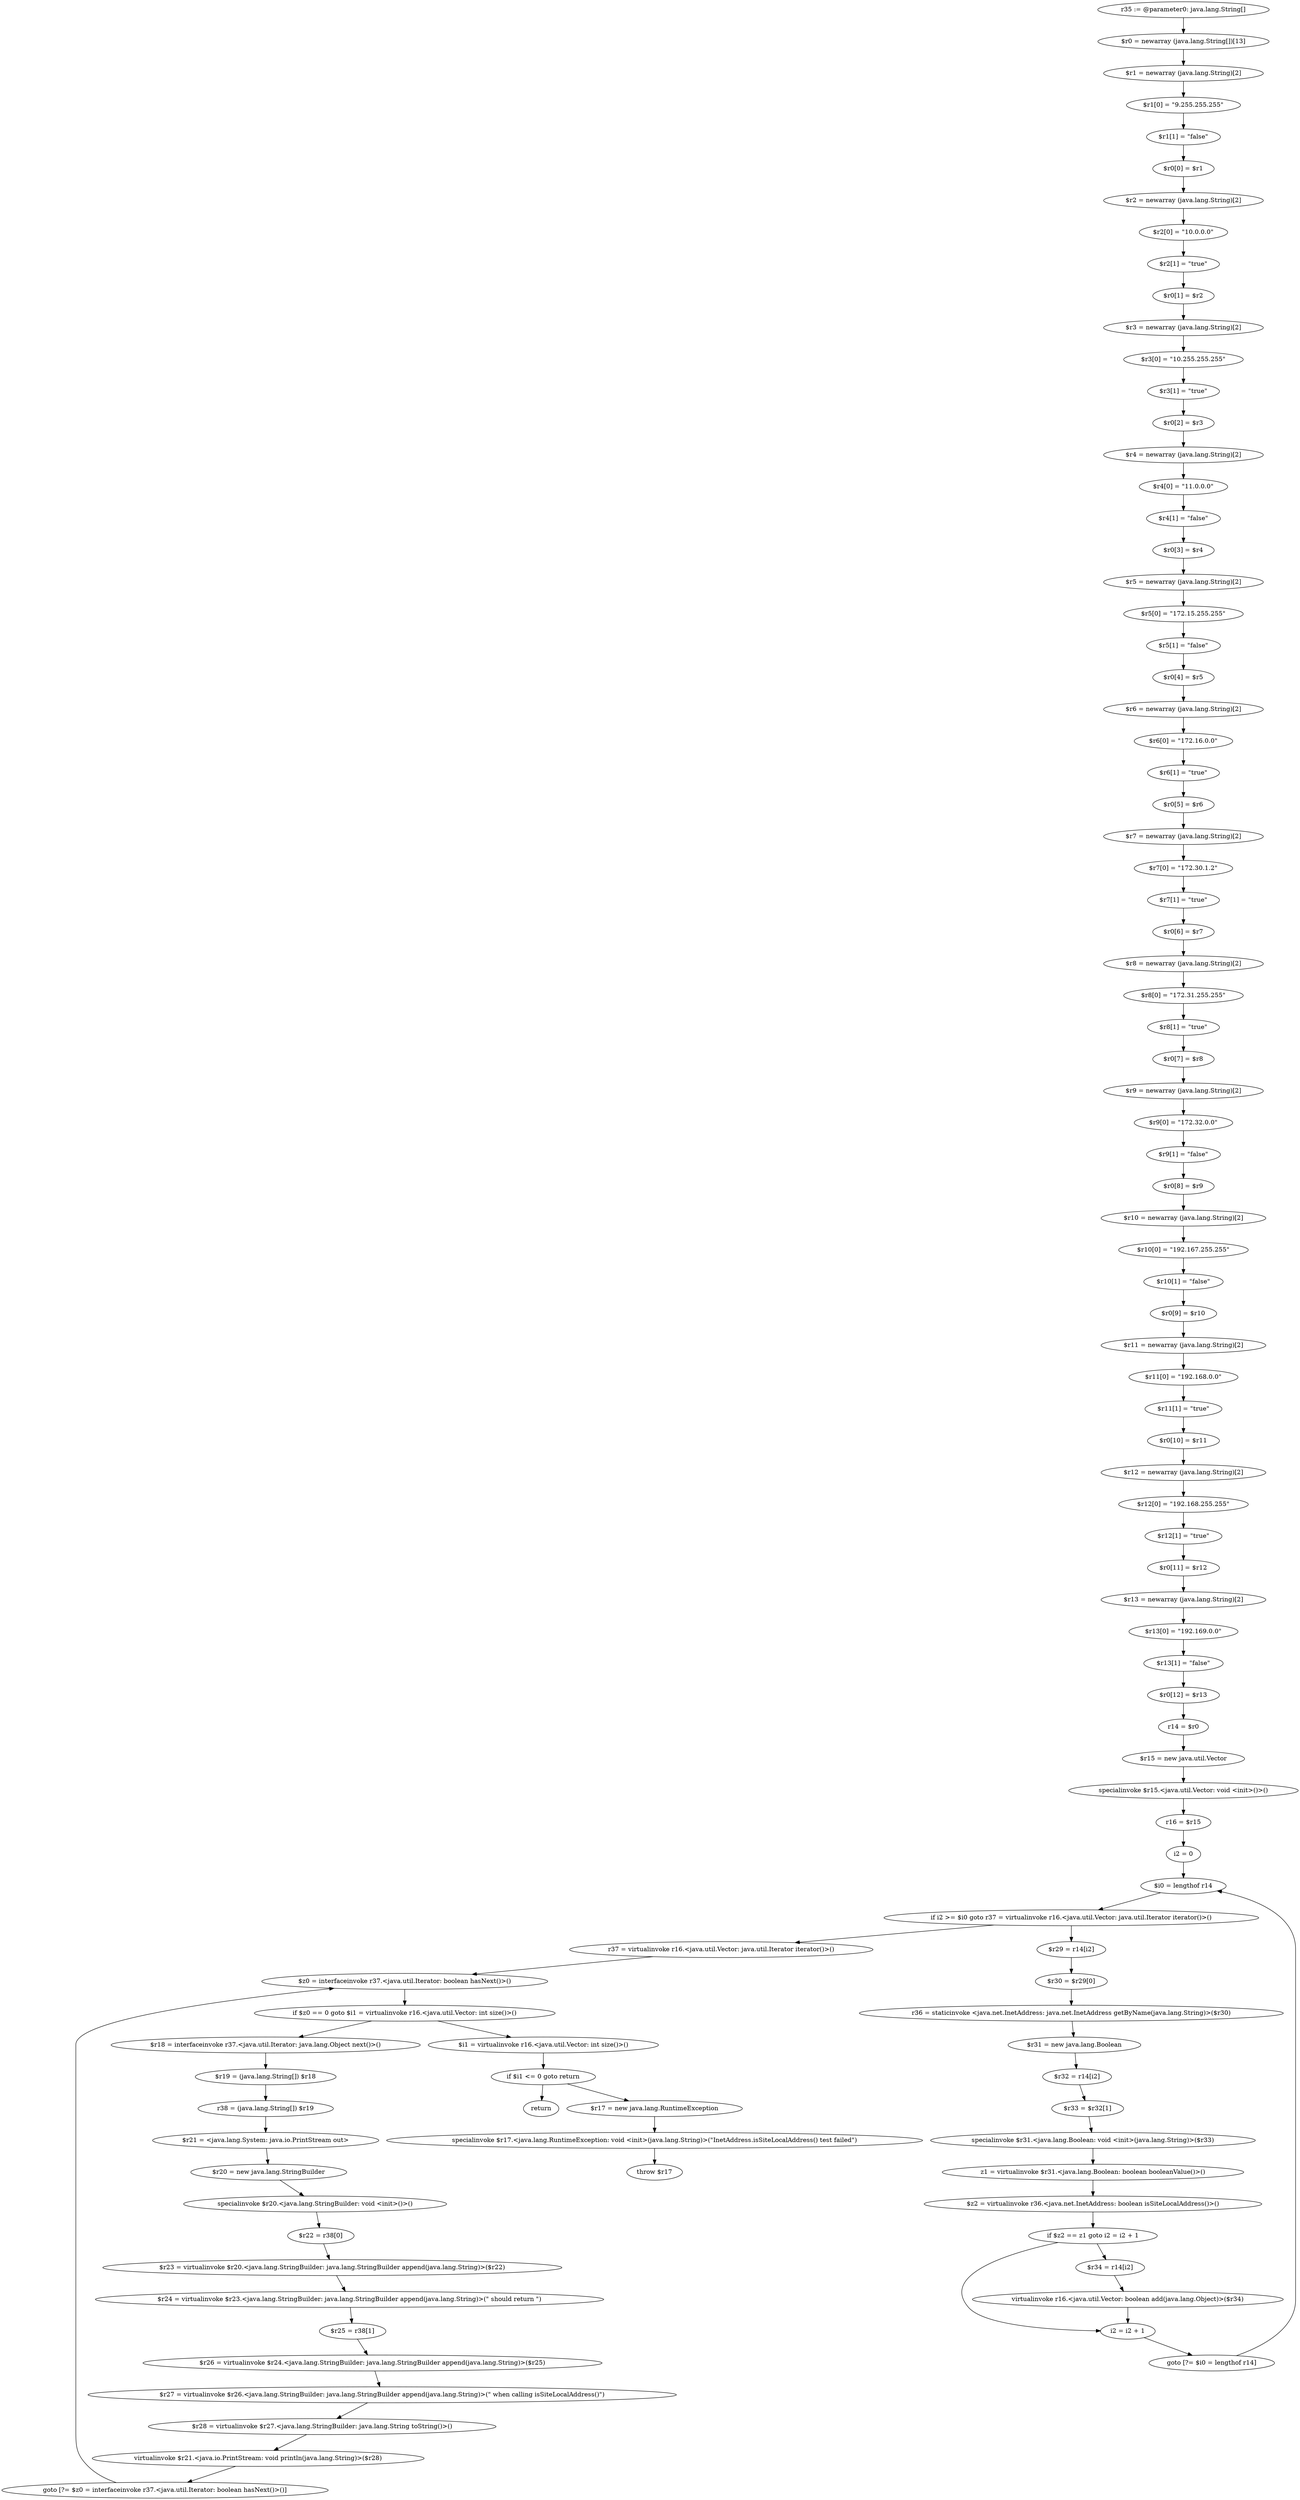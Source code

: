 digraph "unitGraph" {
    "r35 := @parameter0: java.lang.String[]"
    "$r0 = newarray (java.lang.String[])[13]"
    "$r1 = newarray (java.lang.String)[2]"
    "$r1[0] = \"9.255.255.255\""
    "$r1[1] = \"false\""
    "$r0[0] = $r1"
    "$r2 = newarray (java.lang.String)[2]"
    "$r2[0] = \"10.0.0.0\""
    "$r2[1] = \"true\""
    "$r0[1] = $r2"
    "$r3 = newarray (java.lang.String)[2]"
    "$r3[0] = \"10.255.255.255\""
    "$r3[1] = \"true\""
    "$r0[2] = $r3"
    "$r4 = newarray (java.lang.String)[2]"
    "$r4[0] = \"11.0.0.0\""
    "$r4[1] = \"false\""
    "$r0[3] = $r4"
    "$r5 = newarray (java.lang.String)[2]"
    "$r5[0] = \"172.15.255.255\""
    "$r5[1] = \"false\""
    "$r0[4] = $r5"
    "$r6 = newarray (java.lang.String)[2]"
    "$r6[0] = \"172.16.0.0\""
    "$r6[1] = \"true\""
    "$r0[5] = $r6"
    "$r7 = newarray (java.lang.String)[2]"
    "$r7[0] = \"172.30.1.2\""
    "$r7[1] = \"true\""
    "$r0[6] = $r7"
    "$r8 = newarray (java.lang.String)[2]"
    "$r8[0] = \"172.31.255.255\""
    "$r8[1] = \"true\""
    "$r0[7] = $r8"
    "$r9 = newarray (java.lang.String)[2]"
    "$r9[0] = \"172.32.0.0\""
    "$r9[1] = \"false\""
    "$r0[8] = $r9"
    "$r10 = newarray (java.lang.String)[2]"
    "$r10[0] = \"192.167.255.255\""
    "$r10[1] = \"false\""
    "$r0[9] = $r10"
    "$r11 = newarray (java.lang.String)[2]"
    "$r11[0] = \"192.168.0.0\""
    "$r11[1] = \"true\""
    "$r0[10] = $r11"
    "$r12 = newarray (java.lang.String)[2]"
    "$r12[0] = \"192.168.255.255\""
    "$r12[1] = \"true\""
    "$r0[11] = $r12"
    "$r13 = newarray (java.lang.String)[2]"
    "$r13[0] = \"192.169.0.0\""
    "$r13[1] = \"false\""
    "$r0[12] = $r13"
    "r14 = $r0"
    "$r15 = new java.util.Vector"
    "specialinvoke $r15.<java.util.Vector: void <init>()>()"
    "r16 = $r15"
    "i2 = 0"
    "$i0 = lengthof r14"
    "if i2 >= $i0 goto r37 = virtualinvoke r16.<java.util.Vector: java.util.Iterator iterator()>()"
    "$r29 = r14[i2]"
    "$r30 = $r29[0]"
    "r36 = staticinvoke <java.net.InetAddress: java.net.InetAddress getByName(java.lang.String)>($r30)"
    "$r31 = new java.lang.Boolean"
    "$r32 = r14[i2]"
    "$r33 = $r32[1]"
    "specialinvoke $r31.<java.lang.Boolean: void <init>(java.lang.String)>($r33)"
    "z1 = virtualinvoke $r31.<java.lang.Boolean: boolean booleanValue()>()"
    "$z2 = virtualinvoke r36.<java.net.InetAddress: boolean isSiteLocalAddress()>()"
    "if $z2 == z1 goto i2 = i2 + 1"
    "$r34 = r14[i2]"
    "virtualinvoke r16.<java.util.Vector: boolean add(java.lang.Object)>($r34)"
    "i2 = i2 + 1"
    "goto [?= $i0 = lengthof r14]"
    "r37 = virtualinvoke r16.<java.util.Vector: java.util.Iterator iterator()>()"
    "$z0 = interfaceinvoke r37.<java.util.Iterator: boolean hasNext()>()"
    "if $z0 == 0 goto $i1 = virtualinvoke r16.<java.util.Vector: int size()>()"
    "$r18 = interfaceinvoke r37.<java.util.Iterator: java.lang.Object next()>()"
    "$r19 = (java.lang.String[]) $r18"
    "r38 = (java.lang.String[]) $r19"
    "$r21 = <java.lang.System: java.io.PrintStream out>"
    "$r20 = new java.lang.StringBuilder"
    "specialinvoke $r20.<java.lang.StringBuilder: void <init>()>()"
    "$r22 = r38[0]"
    "$r23 = virtualinvoke $r20.<java.lang.StringBuilder: java.lang.StringBuilder append(java.lang.String)>($r22)"
    "$r24 = virtualinvoke $r23.<java.lang.StringBuilder: java.lang.StringBuilder append(java.lang.String)>(\" should return \")"
    "$r25 = r38[1]"
    "$r26 = virtualinvoke $r24.<java.lang.StringBuilder: java.lang.StringBuilder append(java.lang.String)>($r25)"
    "$r27 = virtualinvoke $r26.<java.lang.StringBuilder: java.lang.StringBuilder append(java.lang.String)>(\" when calling isSiteLocalAddress()\")"
    "$r28 = virtualinvoke $r27.<java.lang.StringBuilder: java.lang.String toString()>()"
    "virtualinvoke $r21.<java.io.PrintStream: void println(java.lang.String)>($r28)"
    "goto [?= $z0 = interfaceinvoke r37.<java.util.Iterator: boolean hasNext()>()]"
    "$i1 = virtualinvoke r16.<java.util.Vector: int size()>()"
    "if $i1 <= 0 goto return"
    "$r17 = new java.lang.RuntimeException"
    "specialinvoke $r17.<java.lang.RuntimeException: void <init>(java.lang.String)>(\"InetAddress.isSiteLocalAddress() test failed\")"
    "throw $r17"
    "return"
    "r35 := @parameter0: java.lang.String[]"->"$r0 = newarray (java.lang.String[])[13]";
    "$r0 = newarray (java.lang.String[])[13]"->"$r1 = newarray (java.lang.String)[2]";
    "$r1 = newarray (java.lang.String)[2]"->"$r1[0] = \"9.255.255.255\"";
    "$r1[0] = \"9.255.255.255\""->"$r1[1] = \"false\"";
    "$r1[1] = \"false\""->"$r0[0] = $r1";
    "$r0[0] = $r1"->"$r2 = newarray (java.lang.String)[2]";
    "$r2 = newarray (java.lang.String)[2]"->"$r2[0] = \"10.0.0.0\"";
    "$r2[0] = \"10.0.0.0\""->"$r2[1] = \"true\"";
    "$r2[1] = \"true\""->"$r0[1] = $r2";
    "$r0[1] = $r2"->"$r3 = newarray (java.lang.String)[2]";
    "$r3 = newarray (java.lang.String)[2]"->"$r3[0] = \"10.255.255.255\"";
    "$r3[0] = \"10.255.255.255\""->"$r3[1] = \"true\"";
    "$r3[1] = \"true\""->"$r0[2] = $r3";
    "$r0[2] = $r3"->"$r4 = newarray (java.lang.String)[2]";
    "$r4 = newarray (java.lang.String)[2]"->"$r4[0] = \"11.0.0.0\"";
    "$r4[0] = \"11.0.0.0\""->"$r4[1] = \"false\"";
    "$r4[1] = \"false\""->"$r0[3] = $r4";
    "$r0[3] = $r4"->"$r5 = newarray (java.lang.String)[2]";
    "$r5 = newarray (java.lang.String)[2]"->"$r5[0] = \"172.15.255.255\"";
    "$r5[0] = \"172.15.255.255\""->"$r5[1] = \"false\"";
    "$r5[1] = \"false\""->"$r0[4] = $r5";
    "$r0[4] = $r5"->"$r6 = newarray (java.lang.String)[2]";
    "$r6 = newarray (java.lang.String)[2]"->"$r6[0] = \"172.16.0.0\"";
    "$r6[0] = \"172.16.0.0\""->"$r6[1] = \"true\"";
    "$r6[1] = \"true\""->"$r0[5] = $r6";
    "$r0[5] = $r6"->"$r7 = newarray (java.lang.String)[2]";
    "$r7 = newarray (java.lang.String)[2]"->"$r7[0] = \"172.30.1.2\"";
    "$r7[0] = \"172.30.1.2\""->"$r7[1] = \"true\"";
    "$r7[1] = \"true\""->"$r0[6] = $r7";
    "$r0[6] = $r7"->"$r8 = newarray (java.lang.String)[2]";
    "$r8 = newarray (java.lang.String)[2]"->"$r8[0] = \"172.31.255.255\"";
    "$r8[0] = \"172.31.255.255\""->"$r8[1] = \"true\"";
    "$r8[1] = \"true\""->"$r0[7] = $r8";
    "$r0[7] = $r8"->"$r9 = newarray (java.lang.String)[2]";
    "$r9 = newarray (java.lang.String)[2]"->"$r9[0] = \"172.32.0.0\"";
    "$r9[0] = \"172.32.0.0\""->"$r9[1] = \"false\"";
    "$r9[1] = \"false\""->"$r0[8] = $r9";
    "$r0[8] = $r9"->"$r10 = newarray (java.lang.String)[2]";
    "$r10 = newarray (java.lang.String)[2]"->"$r10[0] = \"192.167.255.255\"";
    "$r10[0] = \"192.167.255.255\""->"$r10[1] = \"false\"";
    "$r10[1] = \"false\""->"$r0[9] = $r10";
    "$r0[9] = $r10"->"$r11 = newarray (java.lang.String)[2]";
    "$r11 = newarray (java.lang.String)[2]"->"$r11[0] = \"192.168.0.0\"";
    "$r11[0] = \"192.168.0.0\""->"$r11[1] = \"true\"";
    "$r11[1] = \"true\""->"$r0[10] = $r11";
    "$r0[10] = $r11"->"$r12 = newarray (java.lang.String)[2]";
    "$r12 = newarray (java.lang.String)[2]"->"$r12[0] = \"192.168.255.255\"";
    "$r12[0] = \"192.168.255.255\""->"$r12[1] = \"true\"";
    "$r12[1] = \"true\""->"$r0[11] = $r12";
    "$r0[11] = $r12"->"$r13 = newarray (java.lang.String)[2]";
    "$r13 = newarray (java.lang.String)[2]"->"$r13[0] = \"192.169.0.0\"";
    "$r13[0] = \"192.169.0.0\""->"$r13[1] = \"false\"";
    "$r13[1] = \"false\""->"$r0[12] = $r13";
    "$r0[12] = $r13"->"r14 = $r0";
    "r14 = $r0"->"$r15 = new java.util.Vector";
    "$r15 = new java.util.Vector"->"specialinvoke $r15.<java.util.Vector: void <init>()>()";
    "specialinvoke $r15.<java.util.Vector: void <init>()>()"->"r16 = $r15";
    "r16 = $r15"->"i2 = 0";
    "i2 = 0"->"$i0 = lengthof r14";
    "$i0 = lengthof r14"->"if i2 >= $i0 goto r37 = virtualinvoke r16.<java.util.Vector: java.util.Iterator iterator()>()";
    "if i2 >= $i0 goto r37 = virtualinvoke r16.<java.util.Vector: java.util.Iterator iterator()>()"->"$r29 = r14[i2]";
    "if i2 >= $i0 goto r37 = virtualinvoke r16.<java.util.Vector: java.util.Iterator iterator()>()"->"r37 = virtualinvoke r16.<java.util.Vector: java.util.Iterator iterator()>()";
    "$r29 = r14[i2]"->"$r30 = $r29[0]";
    "$r30 = $r29[0]"->"r36 = staticinvoke <java.net.InetAddress: java.net.InetAddress getByName(java.lang.String)>($r30)";
    "r36 = staticinvoke <java.net.InetAddress: java.net.InetAddress getByName(java.lang.String)>($r30)"->"$r31 = new java.lang.Boolean";
    "$r31 = new java.lang.Boolean"->"$r32 = r14[i2]";
    "$r32 = r14[i2]"->"$r33 = $r32[1]";
    "$r33 = $r32[1]"->"specialinvoke $r31.<java.lang.Boolean: void <init>(java.lang.String)>($r33)";
    "specialinvoke $r31.<java.lang.Boolean: void <init>(java.lang.String)>($r33)"->"z1 = virtualinvoke $r31.<java.lang.Boolean: boolean booleanValue()>()";
    "z1 = virtualinvoke $r31.<java.lang.Boolean: boolean booleanValue()>()"->"$z2 = virtualinvoke r36.<java.net.InetAddress: boolean isSiteLocalAddress()>()";
    "$z2 = virtualinvoke r36.<java.net.InetAddress: boolean isSiteLocalAddress()>()"->"if $z2 == z1 goto i2 = i2 + 1";
    "if $z2 == z1 goto i2 = i2 + 1"->"$r34 = r14[i2]";
    "if $z2 == z1 goto i2 = i2 + 1"->"i2 = i2 + 1";
    "$r34 = r14[i2]"->"virtualinvoke r16.<java.util.Vector: boolean add(java.lang.Object)>($r34)";
    "virtualinvoke r16.<java.util.Vector: boolean add(java.lang.Object)>($r34)"->"i2 = i2 + 1";
    "i2 = i2 + 1"->"goto [?= $i0 = lengthof r14]";
    "goto [?= $i0 = lengthof r14]"->"$i0 = lengthof r14";
    "r37 = virtualinvoke r16.<java.util.Vector: java.util.Iterator iterator()>()"->"$z0 = interfaceinvoke r37.<java.util.Iterator: boolean hasNext()>()";
    "$z0 = interfaceinvoke r37.<java.util.Iterator: boolean hasNext()>()"->"if $z0 == 0 goto $i1 = virtualinvoke r16.<java.util.Vector: int size()>()";
    "if $z0 == 0 goto $i1 = virtualinvoke r16.<java.util.Vector: int size()>()"->"$r18 = interfaceinvoke r37.<java.util.Iterator: java.lang.Object next()>()";
    "if $z0 == 0 goto $i1 = virtualinvoke r16.<java.util.Vector: int size()>()"->"$i1 = virtualinvoke r16.<java.util.Vector: int size()>()";
    "$r18 = interfaceinvoke r37.<java.util.Iterator: java.lang.Object next()>()"->"$r19 = (java.lang.String[]) $r18";
    "$r19 = (java.lang.String[]) $r18"->"r38 = (java.lang.String[]) $r19";
    "r38 = (java.lang.String[]) $r19"->"$r21 = <java.lang.System: java.io.PrintStream out>";
    "$r21 = <java.lang.System: java.io.PrintStream out>"->"$r20 = new java.lang.StringBuilder";
    "$r20 = new java.lang.StringBuilder"->"specialinvoke $r20.<java.lang.StringBuilder: void <init>()>()";
    "specialinvoke $r20.<java.lang.StringBuilder: void <init>()>()"->"$r22 = r38[0]";
    "$r22 = r38[0]"->"$r23 = virtualinvoke $r20.<java.lang.StringBuilder: java.lang.StringBuilder append(java.lang.String)>($r22)";
    "$r23 = virtualinvoke $r20.<java.lang.StringBuilder: java.lang.StringBuilder append(java.lang.String)>($r22)"->"$r24 = virtualinvoke $r23.<java.lang.StringBuilder: java.lang.StringBuilder append(java.lang.String)>(\" should return \")";
    "$r24 = virtualinvoke $r23.<java.lang.StringBuilder: java.lang.StringBuilder append(java.lang.String)>(\" should return \")"->"$r25 = r38[1]";
    "$r25 = r38[1]"->"$r26 = virtualinvoke $r24.<java.lang.StringBuilder: java.lang.StringBuilder append(java.lang.String)>($r25)";
    "$r26 = virtualinvoke $r24.<java.lang.StringBuilder: java.lang.StringBuilder append(java.lang.String)>($r25)"->"$r27 = virtualinvoke $r26.<java.lang.StringBuilder: java.lang.StringBuilder append(java.lang.String)>(\" when calling isSiteLocalAddress()\")";
    "$r27 = virtualinvoke $r26.<java.lang.StringBuilder: java.lang.StringBuilder append(java.lang.String)>(\" when calling isSiteLocalAddress()\")"->"$r28 = virtualinvoke $r27.<java.lang.StringBuilder: java.lang.String toString()>()";
    "$r28 = virtualinvoke $r27.<java.lang.StringBuilder: java.lang.String toString()>()"->"virtualinvoke $r21.<java.io.PrintStream: void println(java.lang.String)>($r28)";
    "virtualinvoke $r21.<java.io.PrintStream: void println(java.lang.String)>($r28)"->"goto [?= $z0 = interfaceinvoke r37.<java.util.Iterator: boolean hasNext()>()]";
    "goto [?= $z0 = interfaceinvoke r37.<java.util.Iterator: boolean hasNext()>()]"->"$z0 = interfaceinvoke r37.<java.util.Iterator: boolean hasNext()>()";
    "$i1 = virtualinvoke r16.<java.util.Vector: int size()>()"->"if $i1 <= 0 goto return";
    "if $i1 <= 0 goto return"->"$r17 = new java.lang.RuntimeException";
    "if $i1 <= 0 goto return"->"return";
    "$r17 = new java.lang.RuntimeException"->"specialinvoke $r17.<java.lang.RuntimeException: void <init>(java.lang.String)>(\"InetAddress.isSiteLocalAddress() test failed\")";
    "specialinvoke $r17.<java.lang.RuntimeException: void <init>(java.lang.String)>(\"InetAddress.isSiteLocalAddress() test failed\")"->"throw $r17";
}
